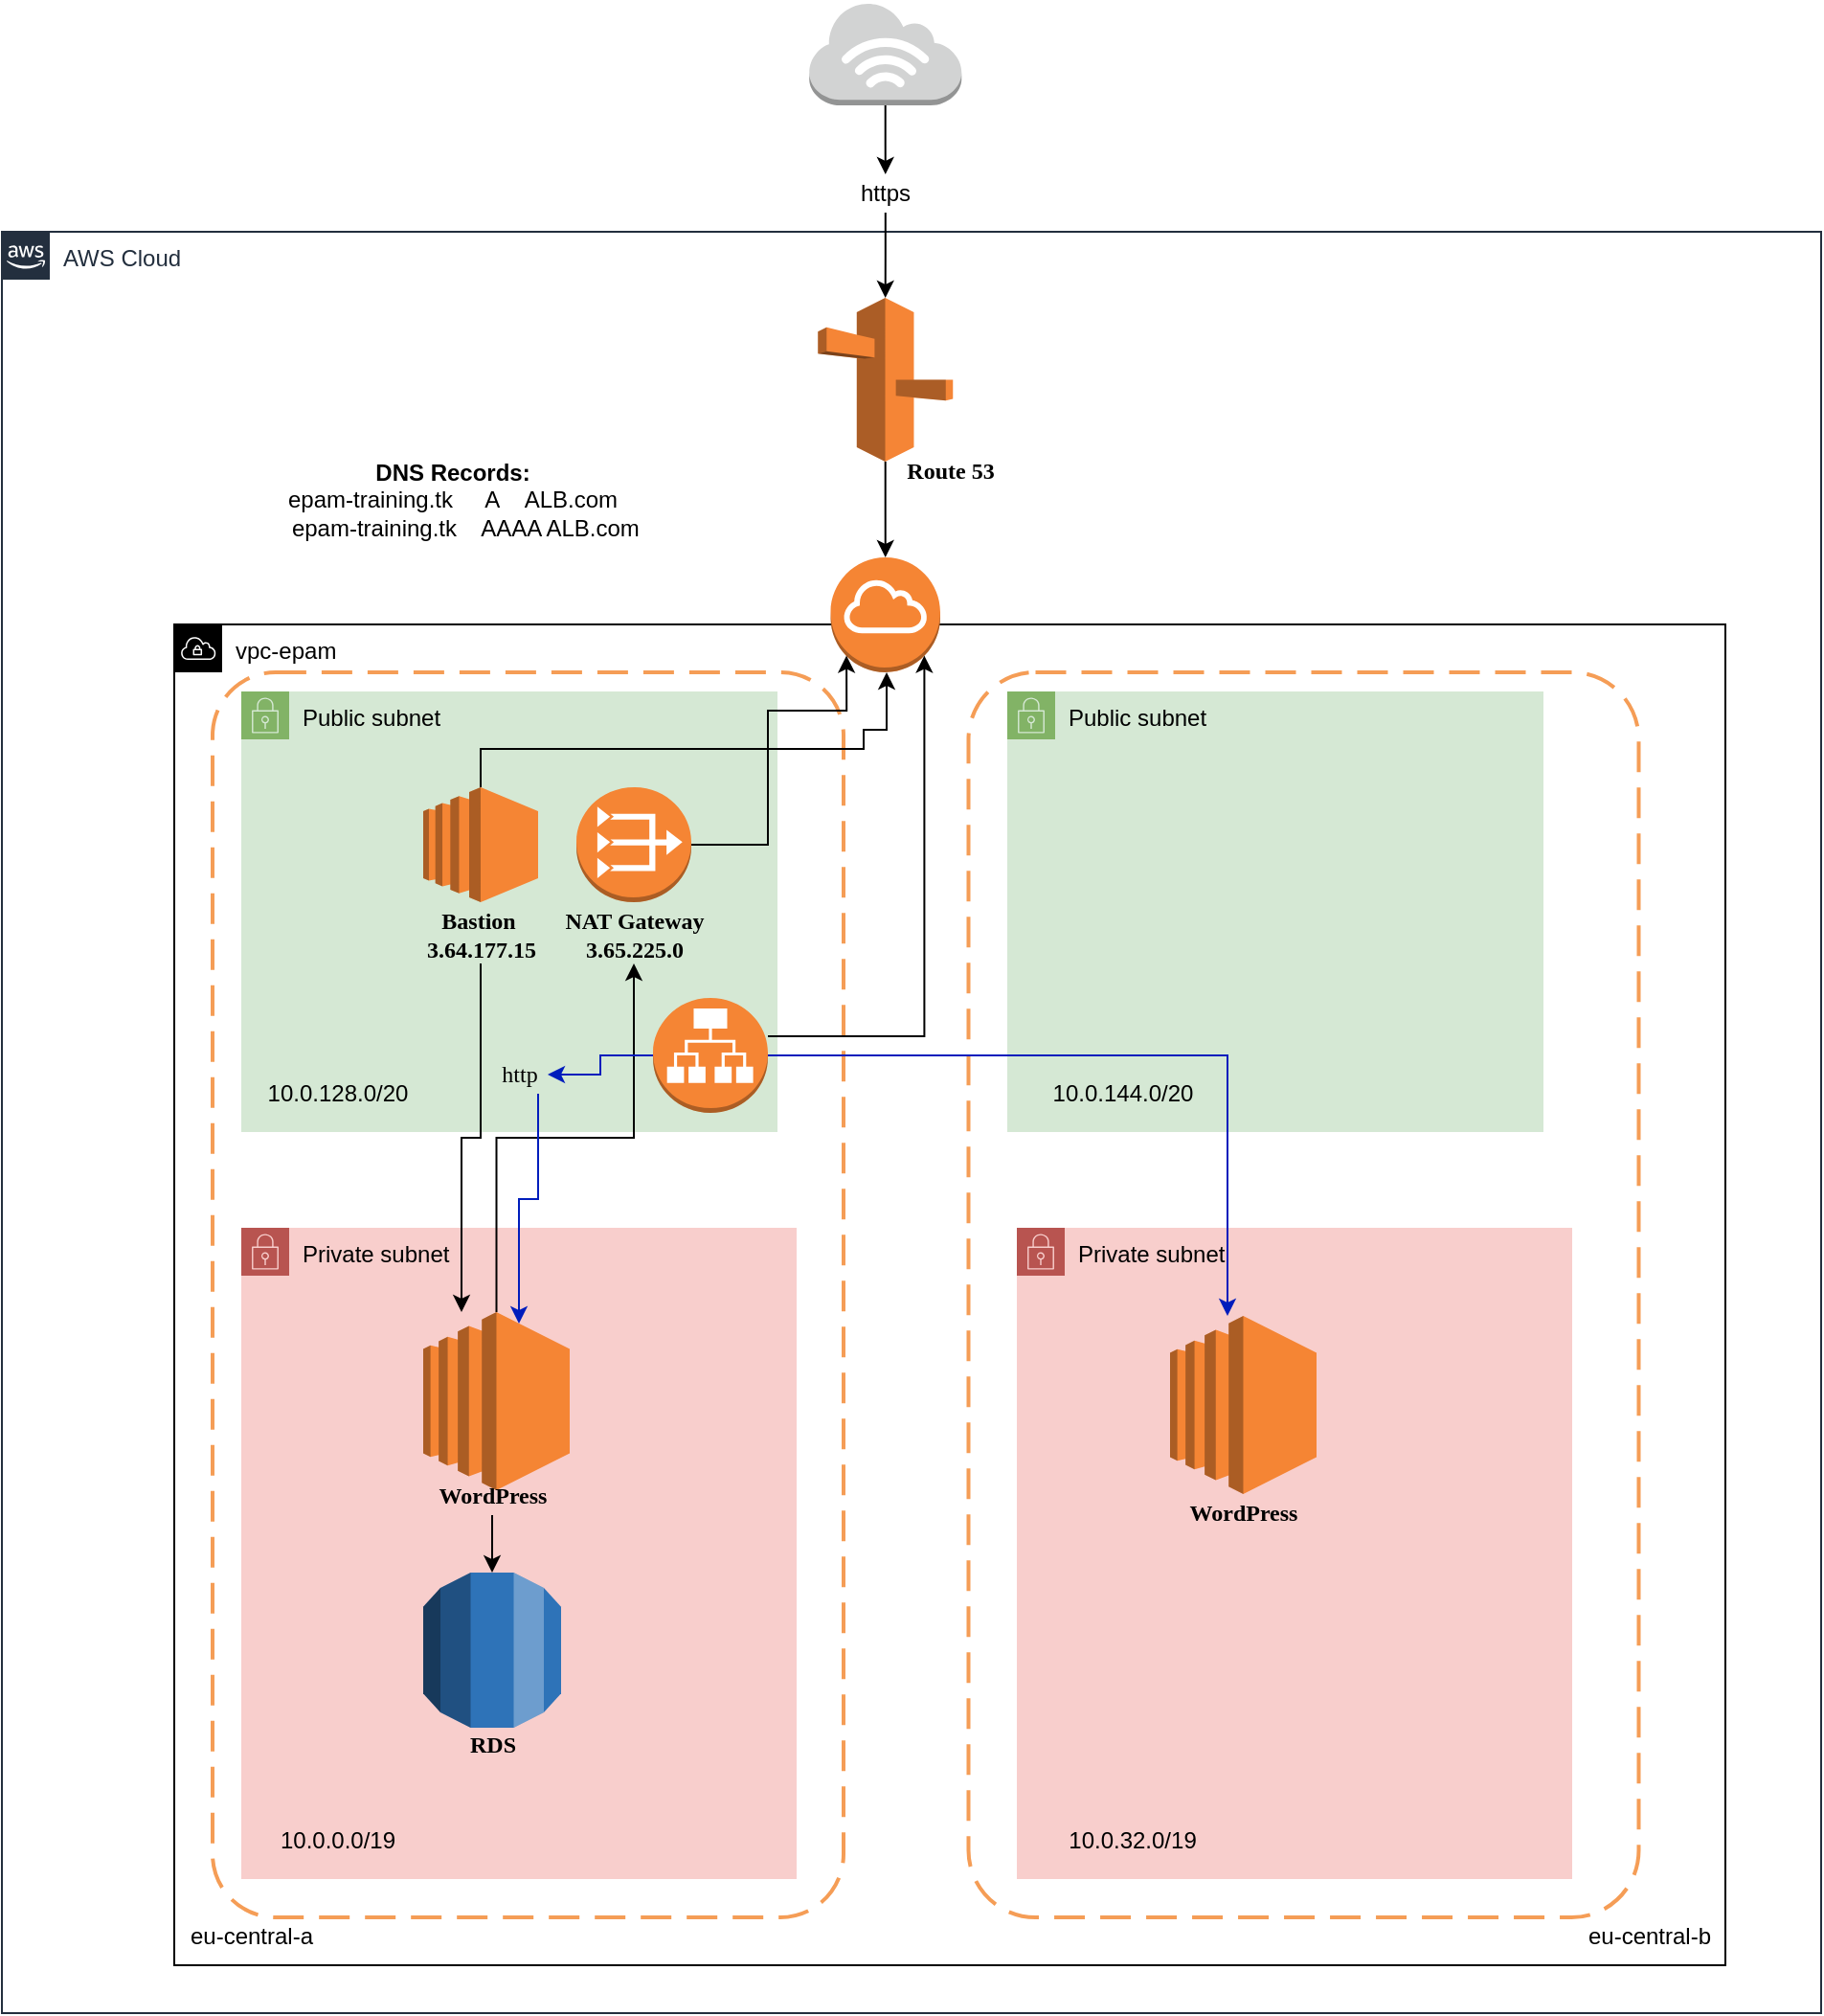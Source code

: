 <mxfile version="14.5.3" type="github">
  <diagram id="Q7_cPsHLoer9BqfHj4Ke" name="Page-1">
    <mxGraphModel dx="1695" dy="1615" grid="1" gridSize="10" guides="1" tooltips="1" connect="1" arrows="1" fold="1" page="1" pageScale="1" pageWidth="827" pageHeight="1169" math="0" shadow="0">
      <root>
        <mxCell id="0" />
        <mxCell id="1" parent="0" />
        <mxCell id="iPinuTnvLqNVoqPAZHRv-39" value="AWS Cloud" style="points=[[0,0],[0.25,0],[0.5,0],[0.75,0],[1,0],[1,0.25],[1,0.5],[1,0.75],[1,1],[0.75,1],[0.5,1],[0.25,1],[0,1],[0,0.75],[0,0.5],[0,0.25]];outlineConnect=0;gradientColor=none;html=1;whiteSpace=wrap;fontSize=12;fontStyle=0;shape=mxgraph.aws4.group;grIcon=mxgraph.aws4.group_aws_cloud_alt;strokeColor=#232F3E;fillColor=none;verticalAlign=top;align=left;spacingLeft=30;fontColor=#232F3E;dashed=0;" vertex="1" parent="1">
          <mxGeometry x="-60" y="-180" width="950" height="930" as="geometry" />
        </mxCell>
        <mxCell id="iPinuTnvLqNVoqPAZHRv-1" value="vpc-epam" style="points=[[0,0],[0.25,0],[0.5,0],[0.75,0],[1,0],[1,0.25],[1,0.5],[1,0.75],[1,1],[0.75,1],[0.5,1],[0.25,1],[0,1],[0,0.75],[0,0.5],[0,0.25]];outlineConnect=0;html=1;whiteSpace=wrap;fontSize=12;fontStyle=0;shape=mxgraph.aws4.group;grIcon=mxgraph.aws4.group_vpc;verticalAlign=top;align=left;spacingLeft=30;dashed=0;fillColor=none;labelBackgroundColor=none;" vertex="1" parent="1">
          <mxGeometry x="30" y="25" width="810" height="700" as="geometry" />
        </mxCell>
        <mxCell id="iPinuTnvLqNVoqPAZHRv-2" value="" style="rounded=1;arcSize=10;dashed=1;strokeColor=#F59D56;fillColor=none;gradientColor=none;dashPattern=8 4;strokeWidth=2;labelBackgroundColor=none;fontFamily=Helvetica;fontColor=#000000;html=1;" vertex="1" parent="1">
          <mxGeometry x="50" y="50" width="329.5" height="650" as="geometry" />
        </mxCell>
        <mxCell id="iPinuTnvLqNVoqPAZHRv-3" value="Private subnet" style="points=[[0,0],[0.25,0],[0.5,0],[0.75,0],[1,0],[1,0.25],[1,0.5],[1,0.75],[1,1],[0.75,1],[0.5,1],[0.25,1],[0,1],[0,0.75],[0,0.5],[0,0.25]];outlineConnect=0;html=1;whiteSpace=wrap;fontSize=12;fontStyle=0;shape=mxgraph.aws4.group;grIcon=mxgraph.aws4.group_security_group;grStroke=0;strokeColor=#b85450;fillColor=#f8cecc;verticalAlign=top;align=left;spacingLeft=30;dashed=0;" vertex="1" parent="1">
          <mxGeometry x="470" y="340" width="290" height="340" as="geometry" />
        </mxCell>
        <mxCell id="iPinuTnvLqNVoqPAZHRv-4" value="Private subnet" style="points=[[0,0],[0.25,0],[0.5,0],[0.75,0],[1,0],[1,0.25],[1,0.5],[1,0.75],[1,1],[0.75,1],[0.5,1],[0.25,1],[0,1],[0,0.75],[0,0.5],[0,0.25]];outlineConnect=0;html=1;whiteSpace=wrap;fontSize=12;fontStyle=0;shape=mxgraph.aws4.group;grIcon=mxgraph.aws4.group_security_group;grStroke=0;strokeColor=#b85450;fillColor=#f8cecc;verticalAlign=top;align=left;spacingLeft=30;dashed=0;" vertex="1" parent="1">
          <mxGeometry x="65" y="340" width="290" height="340" as="geometry" />
        </mxCell>
        <mxCell id="iPinuTnvLqNVoqPAZHRv-5" value="Public subnet" style="points=[[0,0],[0.25,0],[0.5,0],[0.75,0],[1,0],[1,0.25],[1,0.5],[1,0.75],[1,1],[0.75,1],[0.5,1],[0.25,1],[0,1],[0,0.75],[0,0.5],[0,0.25]];outlineConnect=0;html=1;whiteSpace=wrap;fontSize=12;fontStyle=0;shape=mxgraph.aws4.group;grIcon=mxgraph.aws4.group_security_group;grStroke=0;strokeColor=#82b366;fillColor=#d5e8d4;verticalAlign=top;align=left;spacingLeft=30;dashed=0;" vertex="1" parent="1">
          <mxGeometry x="465" y="60" width="280" height="230" as="geometry" />
        </mxCell>
        <mxCell id="iPinuTnvLqNVoqPAZHRv-6" value="" style="rounded=1;arcSize=10;dashed=1;strokeColor=#F59D56;fillColor=none;gradientColor=none;dashPattern=8 4;strokeWidth=2;labelBackgroundColor=none;fontFamily=Helvetica;fontColor=#000000;html=1;" vertex="1" parent="1">
          <mxGeometry x="444.75" y="50" width="350" height="650" as="geometry" />
        </mxCell>
        <mxCell id="iPinuTnvLqNVoqPAZHRv-7" value="Public subnet" style="points=[[0,0],[0.25,0],[0.5,0],[0.75,0],[1,0],[1,0.25],[1,0.5],[1,0.75],[1,1],[0.75,1],[0.5,1],[0.25,1],[0,1],[0,0.75],[0,0.5],[0,0.25]];outlineConnect=0;html=1;whiteSpace=wrap;fontSize=12;fontStyle=0;shape=mxgraph.aws4.group;grIcon=mxgraph.aws4.group_security_group;grStroke=0;strokeColor=#82b366;fillColor=#d5e8d4;verticalAlign=top;align=left;spacingLeft=30;dashed=0;" vertex="1" parent="1">
          <mxGeometry x="65" y="60" width="280" height="230" as="geometry" />
        </mxCell>
        <mxCell id="iPinuTnvLqNVoqPAZHRv-8" value="" style="edgeStyle=orthogonalEdgeStyle;rounded=0;orthogonalLoop=1;jettySize=auto;html=1;fontFamily=Helvetica;fontColor=#000000;" edge="1" parent="1" source="iPinuTnvLqNVoqPAZHRv-9" target="iPinuTnvLqNVoqPAZHRv-10">
          <mxGeometry relative="1" as="geometry">
            <Array as="points">
              <mxPoint x="190" y="90" />
              <mxPoint x="390" y="90" />
              <mxPoint x="390" y="80" />
              <mxPoint x="402" y="80" />
            </Array>
          </mxGeometry>
        </mxCell>
        <mxCell id="iPinuTnvLqNVoqPAZHRv-9" value="" style="outlineConnect=0;dashed=0;verticalLabelPosition=bottom;verticalAlign=top;align=center;html=1;shape=mxgraph.aws3.ec2;fillColor=#F58534;gradientColor=none;" vertex="1" parent="1">
          <mxGeometry x="160" y="110" width="60" height="60" as="geometry" />
        </mxCell>
        <mxCell id="iPinuTnvLqNVoqPAZHRv-10" value="" style="outlineConnect=0;dashed=0;verticalLabelPosition=bottom;verticalAlign=top;align=center;html=1;shape=mxgraph.aws3.internet_gateway;fillColor=#F58534;gradientColor=none;" vertex="1" parent="1">
          <mxGeometry x="372.75" y="-10" width="57.25" height="60" as="geometry" />
        </mxCell>
        <mxCell id="iPinuTnvLqNVoqPAZHRv-11" style="edgeStyle=orthogonalEdgeStyle;rounded=0;orthogonalLoop=1;jettySize=auto;html=1;entryX=0.145;entryY=0.855;entryDx=0;entryDy=0;entryPerimeter=0;fontFamily=Helvetica;fontColor=#000000;" edge="1" parent="1" source="iPinuTnvLqNVoqPAZHRv-12" target="iPinuTnvLqNVoqPAZHRv-10">
          <mxGeometry relative="1" as="geometry">
            <Array as="points">
              <mxPoint x="340" y="140" />
              <mxPoint x="340" y="70" />
              <mxPoint x="381" y="70" />
            </Array>
          </mxGeometry>
        </mxCell>
        <mxCell id="iPinuTnvLqNVoqPAZHRv-12" value="" style="outlineConnect=0;dashed=0;verticalLabelPosition=bottom;verticalAlign=top;align=center;html=1;shape=mxgraph.aws3.vpc_nat_gateway;fillColor=#F58534;gradientColor=none;fontFamily=Helvetica;" vertex="1" parent="1">
          <mxGeometry x="240" y="110" width="60" height="60" as="geometry" />
        </mxCell>
        <mxCell id="iPinuTnvLqNVoqPAZHRv-56" style="edgeStyle=orthogonalEdgeStyle;rounded=0;orthogonalLoop=1;jettySize=auto;html=1;" edge="1" parent="1" source="iPinuTnvLqNVoqPAZHRv-13" target="iPinuTnvLqNVoqPAZHRv-22">
          <mxGeometry relative="1" as="geometry">
            <Array as="points">
              <mxPoint x="190" y="293" />
              <mxPoint x="180" y="293" />
            </Array>
          </mxGeometry>
        </mxCell>
        <mxCell id="iPinuTnvLqNVoqPAZHRv-13" value="&lt;font&gt;&lt;font face=&quot;Georgia&quot;&gt;&lt;b&gt;Bastion&amp;nbsp;&lt;br&gt;3.64.177.15&lt;br&gt;&lt;/b&gt;&lt;/font&gt;&lt;/font&gt;" style="text;html=1;resizable=0;autosize=1;align=center;verticalAlign=middle;points=[];fillColor=none;strokeColor=none;rounded=0;labelBackgroundColor=none;fontFamily=Helvetica;fontColor=#000000;" vertex="1" parent="1">
          <mxGeometry x="155" y="172" width="70" height="30" as="geometry" />
        </mxCell>
        <mxCell id="iPinuTnvLqNVoqPAZHRv-14" value="&lt;font face=&quot;Georgia&quot;&gt;&lt;b&gt;NAT Gateway&lt;/b&gt;&lt;br&gt;&lt;b&gt;3.65.225.0&lt;/b&gt;&lt;br&gt;&lt;/font&gt;" style="text;html=1;resizable=0;autosize=1;align=center;verticalAlign=middle;points=[];fillColor=none;strokeColor=none;rounded=0;labelBackgroundColor=none;fontFamily=Helvetica;fontColor=#000000;" vertex="1" parent="1">
          <mxGeometry x="225" y="172" width="90" height="30" as="geometry" />
        </mxCell>
        <mxCell id="iPinuTnvLqNVoqPAZHRv-17" value="eu-central-b" style="text;html=1;resizable=0;autosize=1;align=center;verticalAlign=middle;points=[];fillColor=none;strokeColor=none;rounded=0;labelBackgroundColor=none;fontFamily=Helvetica;fontColor=#000000;" vertex="1" parent="1">
          <mxGeometry x="760" y="700" width="80" height="20" as="geometry" />
        </mxCell>
        <mxCell id="iPinuTnvLqNVoqPAZHRv-18" value="eu-central-a" style="text;html=1;resizable=0;autosize=1;align=center;verticalAlign=middle;points=[];fillColor=none;strokeColor=none;rounded=0;labelBackgroundColor=none;fontFamily=Helvetica;fontColor=#000000;" vertex="1" parent="1">
          <mxGeometry x="30" y="700" width="80" height="20" as="geometry" />
        </mxCell>
        <mxCell id="iPinuTnvLqNVoqPAZHRv-47" style="edgeStyle=orthogonalEdgeStyle;rounded=0;orthogonalLoop=1;jettySize=auto;html=1;" edge="1" parent="1" source="iPinuTnvLqNVoqPAZHRv-42" target="iPinuTnvLqNVoqPAZHRv-36">
          <mxGeometry relative="1" as="geometry" />
        </mxCell>
        <mxCell id="iPinuTnvLqNVoqPAZHRv-19" value="" style="outlineConnect=0;dashed=0;verticalLabelPosition=bottom;verticalAlign=top;align=center;html=1;shape=mxgraph.aws3.internet_3;fillColor=#D2D3D3;gradientColor=none;labelBackgroundColor=none;fontFamily=Helvetica;fontColor=#000000;" vertex="1" parent="1">
          <mxGeometry x="361.63" y="-300" width="79.5" height="54" as="geometry" />
        </mxCell>
        <mxCell id="iPinuTnvLqNVoqPAZHRv-20" value="" style="outlineConnect=0;dashed=0;verticalLabelPosition=bottom;verticalAlign=top;align=center;html=1;shape=mxgraph.aws3.rds;fillColor=#2E73B8;gradientColor=none;rounded=1;dashPattern=8 4;strokeColor=#F59D56;strokeWidth=2;" vertex="1" parent="1">
          <mxGeometry x="160" y="520" width="72" height="81" as="geometry" />
        </mxCell>
        <mxCell id="iPinuTnvLqNVoqPAZHRv-21" style="edgeStyle=orthogonalEdgeStyle;rounded=0;orthogonalLoop=1;jettySize=auto;html=1;fontFamily=Helvetica;fontColor=#000000;" edge="1" parent="1" source="iPinuTnvLqNVoqPAZHRv-22" target="iPinuTnvLqNVoqPAZHRv-14">
          <mxGeometry relative="1" as="geometry" />
        </mxCell>
        <mxCell id="iPinuTnvLqNVoqPAZHRv-22" value="" style="outlineConnect=0;dashed=0;verticalLabelPosition=bottom;verticalAlign=top;align=center;html=1;shape=mxgraph.aws3.ec2;fillColor=#F58534;gradientColor=none;rounded=1;dashPattern=8 4;strokeColor=#F59D56;strokeWidth=2;" vertex="1" parent="1">
          <mxGeometry x="160" y="384" width="76.5" height="93" as="geometry" />
        </mxCell>
        <mxCell id="iPinuTnvLqNVoqPAZHRv-23" value="10.0.128.0/20" style="text;html=1;resizable=0;autosize=1;align=center;verticalAlign=middle;points=[];fillColor=none;strokeColor=none;rounded=0;dashed=1;dashPattern=8 4;" vertex="1" parent="1">
          <mxGeometry x="70" y="260" width="90" height="20" as="geometry" />
        </mxCell>
        <mxCell id="iPinuTnvLqNVoqPAZHRv-24" value="10.0.144.0/20" style="text;html=1;resizable=0;autosize=1;align=center;verticalAlign=middle;points=[];fillColor=none;strokeColor=none;rounded=0;dashed=1;dashPattern=8 4;" vertex="1" parent="1">
          <mxGeometry x="480" y="260" width="90" height="20" as="geometry" />
        </mxCell>
        <mxCell id="iPinuTnvLqNVoqPAZHRv-25" value="10.0.0.0/19" style="text;html=1;resizable=0;autosize=1;align=center;verticalAlign=middle;points=[];fillColor=none;strokeColor=none;rounded=0;dashed=1;dashPattern=8 4;" vertex="1" parent="1">
          <mxGeometry x="75" y="650" width="80" height="20" as="geometry" />
        </mxCell>
        <mxCell id="iPinuTnvLqNVoqPAZHRv-26" value="10.0.32.0/19" style="text;html=1;resizable=0;autosize=1;align=center;verticalAlign=middle;points=[];fillColor=none;strokeColor=none;rounded=0;dashed=1;dashPattern=8 4;" vertex="1" parent="1">
          <mxGeometry x="490" y="650" width="80" height="20" as="geometry" />
        </mxCell>
        <mxCell id="iPinuTnvLqNVoqPAZHRv-53" value="" style="edgeStyle=orthogonalEdgeStyle;rounded=0;orthogonalLoop=1;jettySize=auto;html=1;" edge="1" parent="1" source="iPinuTnvLqNVoqPAZHRv-27">
          <mxGeometry relative="1" as="geometry">
            <mxPoint x="196" y="520" as="targetPoint" />
          </mxGeometry>
        </mxCell>
        <mxCell id="iPinuTnvLqNVoqPAZHRv-27" value="&lt;b&gt;&lt;font face=&quot;Georgia&quot;&gt;WordPress&lt;/font&gt;&lt;/b&gt;" style="text;html=1;resizable=0;autosize=1;align=center;verticalAlign=middle;points=[];fillColor=none;strokeColor=none;rounded=0;dashed=1;dashPattern=8 4;" vertex="1" parent="1">
          <mxGeometry x="161" y="470" width="70" height="20" as="geometry" />
        </mxCell>
        <mxCell id="iPinuTnvLqNVoqPAZHRv-28" value="&lt;b&gt;&lt;font face=&quot;Georgia&quot;&gt;RDS&lt;/font&gt;&lt;/b&gt;" style="text;html=1;resizable=0;autosize=1;align=center;verticalAlign=middle;points=[];fillColor=none;strokeColor=none;rounded=0;dashed=1;dashPattern=8 4;" vertex="1" parent="1">
          <mxGeometry x="176" y="600" width="40" height="20" as="geometry" />
        </mxCell>
        <mxCell id="iPinuTnvLqNVoqPAZHRv-29" style="edgeStyle=orthogonalEdgeStyle;rounded=0;orthogonalLoop=1;jettySize=auto;html=1;fillColor=#0050ef;strokeColor=#001DBC;fontStyle=0" edge="1" parent="1" source="iPinuTnvLqNVoqPAZHRv-31" target="iPinuTnvLqNVoqPAZHRv-32">
          <mxGeometry relative="1" as="geometry">
            <Array as="points">
              <mxPoint x="580" y="250" />
            </Array>
          </mxGeometry>
        </mxCell>
        <mxCell id="iPinuTnvLqNVoqPAZHRv-30" style="edgeStyle=orthogonalEdgeStyle;rounded=0;orthogonalLoop=1;jettySize=auto;html=1;fillColor=#0050ef;strokeColor=#001DBC;" edge="1" parent="1" source="iPinuTnvLqNVoqPAZHRv-16">
          <mxGeometry relative="1" as="geometry">
            <mxPoint x="210" y="390" as="targetPoint" />
            <Array as="points">
              <mxPoint x="220" y="325" />
              <mxPoint x="210" y="325" />
            </Array>
          </mxGeometry>
        </mxCell>
        <mxCell id="iPinuTnvLqNVoqPAZHRv-46" style="edgeStyle=orthogonalEdgeStyle;rounded=0;orthogonalLoop=1;jettySize=auto;html=1;entryX=0.855;entryY=0.855;entryDx=0;entryDy=0;entryPerimeter=0;" edge="1" parent="1" source="iPinuTnvLqNVoqPAZHRv-31" target="iPinuTnvLqNVoqPAZHRv-10">
          <mxGeometry relative="1" as="geometry">
            <Array as="points">
              <mxPoint x="422" y="240" />
            </Array>
          </mxGeometry>
        </mxCell>
        <mxCell id="iPinuTnvLqNVoqPAZHRv-31" value="" style="outlineConnect=0;dashed=0;verticalLabelPosition=bottom;verticalAlign=top;align=center;html=1;shape=mxgraph.aws3.application_load_balancer;fillColor=#F58534;gradientColor=none;" vertex="1" parent="1">
          <mxGeometry x="280" y="220" width="60" height="60" as="geometry" />
        </mxCell>
        <mxCell id="iPinuTnvLqNVoqPAZHRv-32" value="" style="outlineConnect=0;dashed=0;verticalLabelPosition=bottom;verticalAlign=top;align=center;html=1;shape=mxgraph.aws3.ec2;fillColor=#F58534;gradientColor=none;rounded=1;dashPattern=8 4;strokeColor=#F59D56;strokeWidth=2;" vertex="1" parent="1">
          <mxGeometry x="550" y="386" width="76.5" height="93" as="geometry" />
        </mxCell>
        <mxCell id="iPinuTnvLqNVoqPAZHRv-33" value="&lt;b&gt;&lt;font face=&quot;Georgia&quot;&gt;WordPress&lt;/font&gt;&lt;/b&gt;" style="text;html=1;resizable=0;autosize=1;align=center;verticalAlign=middle;points=[];fillColor=none;strokeColor=none;rounded=0;dashed=1;dashPattern=8 4;" vertex="1" parent="1">
          <mxGeometry x="553.25" y="479" width="70" height="20" as="geometry" />
        </mxCell>
        <mxCell id="iPinuTnvLqNVoqPAZHRv-51" style="edgeStyle=orthogonalEdgeStyle;rounded=0;orthogonalLoop=1;jettySize=auto;html=1;entryX=0.5;entryY=0;entryDx=0;entryDy=0;entryPerimeter=0;" edge="1" parent="1" source="iPinuTnvLqNVoqPAZHRv-36" target="iPinuTnvLqNVoqPAZHRv-10">
          <mxGeometry relative="1" as="geometry" />
        </mxCell>
        <mxCell id="iPinuTnvLqNVoqPAZHRv-36" value="" style="outlineConnect=0;dashed=0;verticalLabelPosition=bottom;verticalAlign=top;align=center;html=1;shape=mxgraph.aws3.route_53;fillColor=#F58536;gradientColor=none;" vertex="1" parent="1">
          <mxGeometry x="366.13" y="-145.5" width="70.5" height="85.5" as="geometry" />
        </mxCell>
        <mxCell id="iPinuTnvLqNVoqPAZHRv-42" value="https" style="text;html=1;resizable=0;autosize=1;align=center;verticalAlign=middle;points=[];fillColor=none;strokeColor=none;rounded=0;" vertex="1" parent="1">
          <mxGeometry x="381.38" y="-210" width="40" height="20" as="geometry" />
        </mxCell>
        <mxCell id="iPinuTnvLqNVoqPAZHRv-48" style="edgeStyle=orthogonalEdgeStyle;rounded=0;orthogonalLoop=1;jettySize=auto;html=1;" edge="1" parent="1" source="iPinuTnvLqNVoqPAZHRv-19" target="iPinuTnvLqNVoqPAZHRv-42">
          <mxGeometry relative="1" as="geometry">
            <mxPoint x="401.38" y="-246" as="sourcePoint" />
            <mxPoint x="401.38" y="-145.5" as="targetPoint" />
          </mxGeometry>
        </mxCell>
        <mxCell id="iPinuTnvLqNVoqPAZHRv-16" value="&lt;font face=&quot;Georgia&quot;&gt;http&lt;/font&gt;" style="text;html=1;resizable=0;autosize=1;align=center;verticalAlign=middle;points=[];fillColor=none;strokeColor=none;rounded=0;labelBackgroundColor=none;fontFamily=Helvetica;fontColor=#000000;" vertex="1" parent="1">
          <mxGeometry x="195" y="250" width="30" height="20" as="geometry" />
        </mxCell>
        <mxCell id="iPinuTnvLqNVoqPAZHRv-50" style="edgeStyle=orthogonalEdgeStyle;rounded=0;orthogonalLoop=1;jettySize=auto;html=1;fillColor=#0050ef;strokeColor=#001DBC;" edge="1" parent="1" source="iPinuTnvLqNVoqPAZHRv-31" target="iPinuTnvLqNVoqPAZHRv-16">
          <mxGeometry relative="1" as="geometry">
            <mxPoint x="210" y="390" as="targetPoint" />
            <mxPoint x="280" y="250" as="sourcePoint" />
          </mxGeometry>
        </mxCell>
        <mxCell id="iPinuTnvLqNVoqPAZHRv-54" value="&lt;b&gt;DNS Records:&lt;/b&gt;&lt;br&gt;epam-training.tk&amp;nbsp; &amp;nbsp; &amp;nbsp;A&amp;nbsp; &amp;nbsp; ALB.com&lt;br&gt;&amp;nbsp; &amp;nbsp; epam-training.tk&amp;nbsp; &amp;nbsp; AAAA ALB.com" style="text;html=1;resizable=0;autosize=1;align=center;verticalAlign=middle;points=[];fillColor=none;strokeColor=none;rounded=0;" vertex="1" parent="1">
          <mxGeometry x="70" y="-65" width="210" height="50" as="geometry" />
        </mxCell>
        <mxCell id="iPinuTnvLqNVoqPAZHRv-55" value="&lt;font face=&quot;Georgia&quot;&gt;&lt;b&gt;Route 53&lt;/b&gt;&lt;/font&gt;" style="text;html=1;align=center;verticalAlign=middle;resizable=0;points=[];autosize=1;" vertex="1" parent="1">
          <mxGeometry x="405" y="-65" width="60" height="20" as="geometry" />
        </mxCell>
      </root>
    </mxGraphModel>
  </diagram>
</mxfile>
